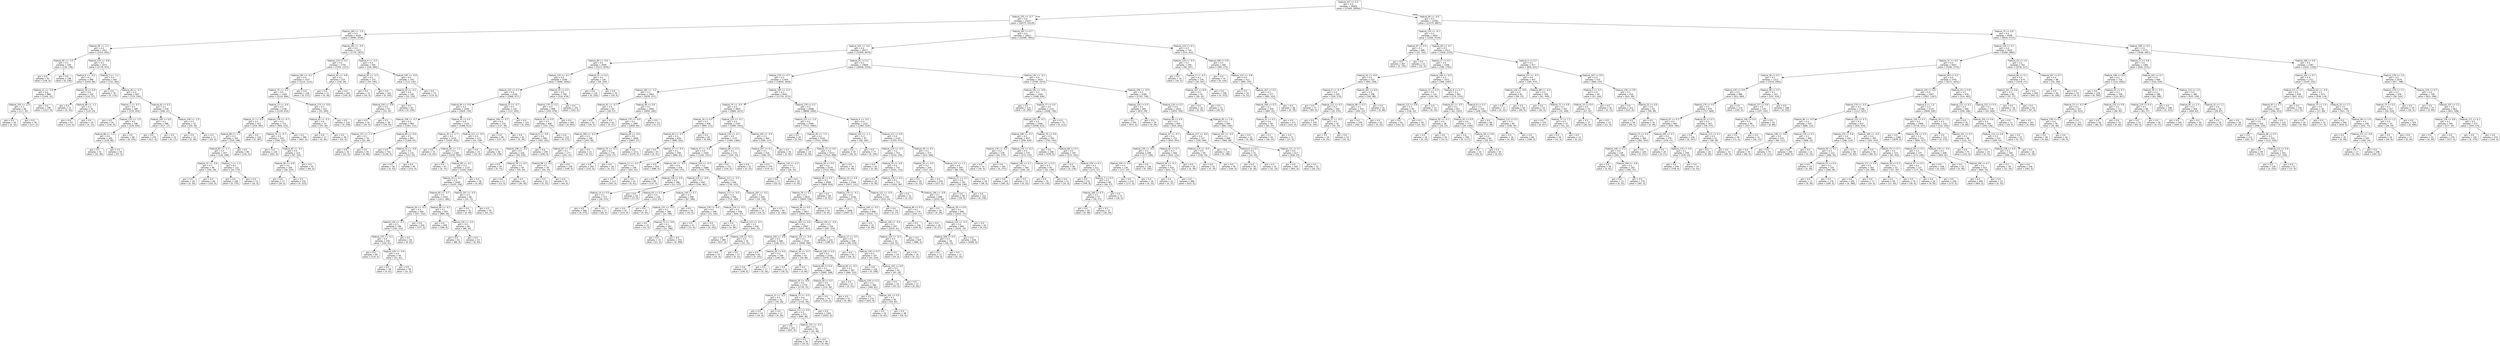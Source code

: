 digraph Tree {
node [shape=box, style="rounded", color="black", fontname=helvetica] ;
edge [fontname=helvetica] ;
0 [label="Feature_107 <= 0.2\ngini = 0.4\nsamples = 35829\nvalue = [37649, 18956]"] ;
1 [label="Feature_155 <= -0.7\ngini = 0.4\nsamples = 23237\nvalue = [26575, 10129]"] ;
0 -> 1 [labeldistance=2.5, labelangle=45, headlabel="True"] ;
2 [label="Feature_185 <= -1.0\ngini = 0.5\nsamples = 4226\nvalue = [4085, 2528]"] ;
1 -> 2 ;
3 [label="Feature_58 <= -2.1\ngini = 0.4\nsamples = 1911\nvalue = [2315, 691]"] ;
2 -> 3 ;
4 [label="Feature_85 <= -3.5\ngini = 0.5\nsamples = 240\nvalue = [136, 238]"] ;
3 -> 4 ;
5 [label="gini = 0.0\nsamples = 92\nvalue = [136, 0]"] ;
4 -> 5 ;
6 [label="gini = 0.0\nsamples = 148\nvalue = [0, 238]"] ;
4 -> 6 ;
7 [label="Feature_119 <= -0.8\ngini = 0.3\nsamples = 1671\nvalue = [2179, 453]"] ;
3 -> 7 ;
8 [label="Feature_6 <= -0.2\ngini = 0.1\nsamples = 988\nvalue = [1454, 89]"] ;
7 -> 8 ;
9 [label="Feature_21 <= -2.9\ngini = 0.0\nsamples = 886\nvalue = [1344, 32]"] ;
8 -> 9 ;
10 [label="Feature_154 <= -2.0\ngini = 0.3\nsamples = 96\nvalue = [117, 32]"] ;
9 -> 10 ;
11 [label="gini = 0.0\nsamples = 20\nvalue = [0, 32]"] ;
10 -> 11 ;
12 [label="gini = 0.0\nsamples = 76\nvalue = [117, 0]"] ;
10 -> 12 ;
13 [label="gini = 0.0\nsamples = 790\nvalue = [1227, 0]"] ;
9 -> 13 ;
14 [label="Feature_18 <= 0.0\ngini = 0.4\nsamples = 102\nvalue = [110, 57]"] ;
8 -> 14 ;
15 [label="gini = 0.0\nsamples = 21\nvalue = [0, 34]"] ;
14 -> 15 ;
16 [label="Feature_98 <= -1.1\ngini = 0.3\nsamples = 81\nvalue = [110, 23]"] ;
14 -> 16 ;
17 [label="gini = 0.0\nsamples = 67\nvalue = [110, 0]"] ;
16 -> 17 ;
18 [label="gini = 0.0\nsamples = 14\nvalue = [0, 23]"] ;
16 -> 18 ;
19 [label="Feature_7 <= -1.2\ngini = 0.4\nsamples = 683\nvalue = [725, 364]"] ;
7 -> 19 ;
20 [label="gini = 0.0\nsamples = 76\nvalue = [0, 114]"] ;
19 -> 20 ;
21 [label="Feature_28 <= -0.1\ngini = 0.4\nsamples = 607\nvalue = [725, 250]"] ;
19 -> 21 ;
22 [label="Feature_1 <= -0.3\ngini = 0.5\nsamples = 289\nvalue = [279, 203]"] ;
21 -> 22 ;
23 [label="gini = 0.0\nsamples = 91\nvalue = [150, 0]"] ;
22 -> 23 ;
24 [label="Feature_135 <= -1.0\ngini = 0.5\nsamples = 198\nvalue = [129, 203]"] ;
22 -> 24 ;
25 [label="Feature_68 <= -1.4\ngini = 0.4\nsamples = 100\nvalue = [129, 48]"] ;
24 -> 25 ;
26 [label="gini = 0.5\nsamples = 41\nvalue = [32, 48]"] ;
25 -> 26 ;
27 [label="gini = 0.0\nsamples = 59\nvalue = [97, 0]"] ;
25 -> 27 ;
28 [label="gini = 0.0\nsamples = 98\nvalue = [0, 155]"] ;
24 -> 28 ;
29 [label="Feature_62 <= 0.5\ngini = 0.2\nsamples = 318\nvalue = [446, 47]"] ;
21 -> 29 ;
30 [label="Feature_165 <= 0.0\ngini = 0.1\nsamples = 286\nvalue = [417, 17]"] ;
29 -> 30 ;
31 [label="gini = 0.0\nsamples = 276\nvalue = [417, 0]"] ;
30 -> 31 ;
32 [label="gini = 0.0\nsamples = 10\nvalue = [0, 17]"] ;
30 -> 32 ;
33 [label="Feature_140 <= -1.0\ngini = 0.5\nsamples = 32\nvalue = [29, 30]"] ;
29 -> 33 ;
34 [label="gini = 0.0\nsamples = 15\nvalue = [0, 30]"] ;
33 -> 34 ;
35 [label="gini = 0.0\nsamples = 17\nvalue = [29, 0]"] ;
33 -> 35 ;
36 [label="Feature_181 <= -0.3\ngini = 0.5\nsamples = 2315\nvalue = [1770, 1837]"] ;
2 -> 36 ;
37 [label="Feature_114 <= 0.2\ngini = 0.5\nsamples = 1750\nvalue = [1544, 1157]"] ;
36 -> 37 ;
38 [label="Feature_182 <= -0.1\ngini = 0.5\nsamples = 1527\nvalue = [1214, 1131]"] ;
37 -> 38 ;
39 [label="Feature_75 <= -0.3\ngini = 0.5\nsamples = 1369\nvalue = [1214, 894]"] ;
38 -> 39 ;
40 [label="Feature_13 <= -0.9\ngini = 0.5\nsamples = 1146\nvalue = [1159, 610]"] ;
39 -> 40 ;
41 [label="Feature_21 <= -0.9\ngini = 0.5\nsamples = 423\nvalue = [259, 385]"] ;
40 -> 41 ;
42 [label="Feature_86 <= -1.1\ngini = 0.5\nsamples = 303\nvalue = [259, 198]"] ;
41 -> 42 ;
43 [label="Feature_93 <= -1.7\ngini = 0.5\nsamples = 207\nvalue = [118, 198]"] ;
42 -> 43 ;
44 [label="Feature_31 <= -2.6\ngini = 0.3\nsamples = 86\nvalue = [102, 28]"] ;
43 -> 44 ;
45 [label="gini = 0.0\nsamples = 20\nvalue = [0, 28]"] ;
44 -> 45 ;
46 [label="gini = 0.0\nsamples = 66\nvalue = [102, 0]"] ;
44 -> 46 ;
47 [label="Feature_7 <= -1.3\ngini = 0.2\nsamples = 121\nvalue = [16, 170]"] ;
43 -> 47 ;
48 [label="gini = 0.0\nsamples = 108\nvalue = [0, 170]"] ;
47 -> 48 ;
49 [label="gini = 0.0\nsamples = 13\nvalue = [16, 0]"] ;
47 -> 49 ;
50 [label="gini = 0.0\nsamples = 96\nvalue = [141, 0]"] ;
42 -> 50 ;
51 [label="gini = 0.0\nsamples = 120\nvalue = [0, 187]"] ;
41 -> 51 ;
52 [label="Feature_176 <= -0.7\ngini = 0.3\nsamples = 723\nvalue = [900, 225]"] ;
40 -> 52 ;
53 [label="Feature_76 <= -0.7\ngini = 0.5\nsamples = 334\nvalue = [299, 225]"] ;
52 -> 53 ;
54 [label="gini = 0.0\nsamples = 120\nvalue = [202, 0]"] ;
53 -> 54 ;
55 [label="Feature_85 <= -0.1\ngini = 0.4\nsamples = 214\nvalue = [97, 225]"] ;
53 -> 55 ;
56 [label="Feature_46 <= -0.9\ngini = 0.2\nsamples = 169\nvalue = [28, 225]"] ;
55 -> 56 ;
57 [label="gini = 0.0\nsamples = 17\nvalue = [28, 0]"] ;
56 -> 57 ;
58 [label="gini = 0.0\nsamples = 152\nvalue = [0, 225]"] ;
56 -> 58 ;
59 [label="gini = 0.0\nsamples = 45\nvalue = [69, 0]"] ;
55 -> 59 ;
60 [label="gini = 0.0\nsamples = 389\nvalue = [601, 0]"] ;
52 -> 60 ;
61 [label="Feature_173 <= -0.8\ngini = 0.3\nsamples = 223\nvalue = [55, 284]"] ;
39 -> 61 ;
62 [label="Feature_65 <= -0.3\ngini = 0.4\nsamples = 53\nvalue = [55, 26]"] ;
61 -> 62 ;
63 [label="gini = 0.0\nsamples = 17\nvalue = [0, 26]"] ;
62 -> 63 ;
64 [label="gini = 0.0\nsamples = 36\nvalue = [55, 0]"] ;
62 -> 64 ;
65 [label="gini = 0.0\nsamples = 170\nvalue = [0, 258]"] ;
61 -> 65 ;
66 [label="gini = 0.0\nsamples = 158\nvalue = [0, 237]"] ;
38 -> 66 ;
67 [label="Feature_92 <= -0.8\ngini = 0.1\nsamples = 223\nvalue = [330, 26]"] ;
37 -> 67 ;
68 [label="gini = 0.0\nsamples = 21\nvalue = [0, 26]"] ;
67 -> 68 ;
69 [label="gini = 0.0\nsamples = 202\nvalue = [330, 0]"] ;
67 -> 69 ;
70 [label="Feature_4 <= -0.2\ngini = 0.4\nsamples = 565\nvalue = [226, 680]"] ;
36 -> 70 ;
71 [label="Feature_83 <= -2.3\ngini = 0.2\nsamples = 372\nvalue = [54, 545]"] ;
70 -> 71 ;
72 [label="gini = 0.0\nsamples = 31\nvalue = [54, 0]"] ;
71 -> 72 ;
73 [label="gini = 0.0\nsamples = 341\nvalue = [0, 545]"] ;
71 -> 73 ;
74 [label="Feature_145 <= -0.9\ngini = 0.5\nsamples = 193\nvalue = [172, 135]"] ;
70 -> 74 ;
75 [label="Feature_20 <= -0.1\ngini = 0.4\nsamples = 120\nvalue = [53, 135]"] ;
74 -> 75 ;
76 [label="Feature_150 <= -0.8\ngini = 0.5\nsamples = 55\nvalue = [53, 35]"] ;
75 -> 76 ;
77 [label="gini = 0.0\nsamples = 16\nvalue = [24, 0]"] ;
76 -> 77 ;
78 [label="gini = 0.5\nsamples = 39\nvalue = [29, 35]"] ;
76 -> 78 ;
79 [label="gini = 0.0\nsamples = 65\nvalue = [0, 100]"] ;
75 -> 79 ;
80 [label="gini = 0.0\nsamples = 73\nvalue = [119, 0]"] ;
74 -> 80 ;
81 [label="Feature_187 <= 0.7\ngini = 0.4\nsamples = 19011\nvalue = [22490, 7601]"] ;
1 -> 81 ;
82 [label="Feature_103 <= -0.6\ngini = 0.4\nsamples = 18277\nvalue = [21959, 6979]"] ;
81 -> 82 ;
83 [label="Feature_84 <= -0.6\ngini = 0.5\nsamples = 3449\nvalue = [3513, 1876]"] ;
82 -> 83 ;
84 [label="Feature_125 <= -0.1\ngini = 0.4\nsamples = 3299\nvalue = [3484, 1656]"] ;
83 -> 84 ;
85 [label="Feature_152 <= 0.3\ngini = 0.4\nsamples = 2530\nvalue = [2966, 977]"] ;
84 -> 85 ;
86 [label="Feature_94 <= -0.9\ngini = 0.3\nsamples = 2295\nvalue = [2829, 734]"] ;
85 -> 86 ;
87 [label="Feature_158 <= -0.7\ngini = 0.1\nsamples = 963\nvalue = [1361, 121]"] ;
86 -> 87 ;
88 [label="Feature_151 <= -1.2\ngini = 0.5\nsamples = 76\nvalue = [52, 66]"] ;
87 -> 88 ;
89 [label="gini = 0.0\nsamples = 36\nvalue = [52, 0]"] ;
88 -> 89 ;
90 [label="gini = 0.0\nsamples = 40\nvalue = [0, 66]"] ;
88 -> 90 ;
91 [label="Feature_89 <= -0.4\ngini = 0.1\nsamples = 887\nvalue = [1309, 55]"] ;
87 -> 91 ;
92 [label="gini = 0.0\nsamples = 756\nvalue = [1156, 0]"] ;
91 -> 92 ;
93 [label="Feature_52 <= -0.9\ngini = 0.4\nsamples = 131\nvalue = [153, 55]"] ;
91 -> 93 ;
94 [label="gini = 0.0\nsamples = 36\nvalue = [0, 55]"] ;
93 -> 94 ;
95 [label="gini = 0.0\nsamples = 95\nvalue = [153, 0]"] ;
93 -> 95 ;
96 [label="Feature_45 <= 0.4\ngini = 0.4\nsamples = 1332\nvalue = [1468, 613]"] ;
86 -> 96 ;
97 [label="Feature_42 <= -1.7\ngini = 0.4\nsamples = 1219\nvalue = [1435, 455]"] ;
96 -> 97 ;
98 [label="gini = 0.0\nsamples = 35\nvalue = [0, 62]"] ;
97 -> 98 ;
99 [label="Feature_46 <= -1.2\ngini = 0.3\nsamples = 1184\nvalue = [1435, 393]"] ;
97 -> 99 ;
100 [label="gini = 0.0\nsamples = 47\nvalue = [0, 75]"] ;
99 -> 100 ;
101 [label="Feature_69 <= -0.1\ngini = 0.3\nsamples = 1137\nvalue = [1435, 318]"] ;
99 -> 101 ;
102 [label="Feature_14 <= 0.3\ngini = 0.3\nsamples = 1099\nvalue = [1435, 258]"] ;
101 -> 102 ;
103 [label="Feature_85 <= -0.7\ngini = 0.2\nsamples = 1033\nvalue = [1411, 186]"] ;
102 -> 103 ;
104 [label="Feature_30 <= -0.5\ngini = 0.3\nsamples = 440\nvalue = [527, 152]"] ;
103 -> 104 ;
105 [label="Feature_120 <= -0.3\ngini = 0.5\nsamples = 196\nvalue = [150, 152]"] ;
104 -> 105 ;
106 [label="Feature_135 <= -0.1\ngini = 0.4\nsamples = 140\nvalue = [150, 61]"] ;
105 -> 106 ;
107 [label="gini = 0.0\nsamples = 84\nvalue = [119, 0]"] ;
106 -> 107 ;
108 [label="Feature_126 <= -0.6\ngini = 0.4\nsamples = 56\nvalue = [31, 61]"] ;
106 -> 108 ;
109 [label="gini = 0.0\nsamples = 38\nvalue = [0, 61]"] ;
108 -> 109 ;
110 [label="gini = 0.0\nsamples = 18\nvalue = [31, 0]"] ;
108 -> 110 ;
111 [label="gini = 0.0\nsamples = 56\nvalue = [0, 91]"] ;
105 -> 111 ;
112 [label="gini = 0.0\nsamples = 244\nvalue = [377, 0]"] ;
104 -> 112 ;
113 [label="Feature_99 <= -0.2\ngini = 0.1\nsamples = 593\nvalue = [884, 34]"] ;
103 -> 113 ;
114 [label="gini = 0.0\nsamples = 509\nvalue = [796, 0]"] ;
113 -> 114 ;
115 [label="Feature_126 <= -0.5\ngini = 0.4\nsamples = 84\nvalue = [88, 34]"] ;
113 -> 115 ;
116 [label="gini = 0.0\nsamples = 61\nvalue = [88, 0]"] ;
115 -> 116 ;
117 [label="gini = 0.0\nsamples = 23\nvalue = [0, 34]"] ;
115 -> 117 ;
118 [label="Feature_167 <= -0.4\ngini = 0.4\nsamples = 66\nvalue = [24, 72]"] ;
102 -> 118 ;
119 [label="gini = 0.0\nsamples = 31\nvalue = [0, 49]"] ;
118 -> 119 ;
120 [label="gini = 0.5\nsamples = 35\nvalue = [24, 23]"] ;
118 -> 120 ;
121 [label="gini = 0.0\nsamples = 38\nvalue = [0, 60]"] ;
101 -> 121 ;
122 [label="Feature_121 <= -0.5\ngini = 0.3\nsamples = 113\nvalue = [33, 158]"] ;
96 -> 122 ;
123 [label="gini = 0.0\nsamples = 23\nvalue = [33, 0]"] ;
122 -> 123 ;
124 [label="gini = 0.0\nsamples = 90\nvalue = [0, 158]"] ;
122 -> 124 ;
125 [label="Feature_27 <= -0.7\ngini = 0.5\nsamples = 235\nvalue = [137, 243]"] ;
85 -> 125 ;
126 [label="Feature_106 <= -0.7\ngini = 0.3\nsamples = 110\nvalue = [137, 39]"] ;
125 -> 126 ;
127 [label="gini = 0.0\nsamples = 90\nvalue = [137, 0]"] ;
126 -> 127 ;
128 [label="gini = 0.0\nsamples = 20\nvalue = [0, 39]"] ;
126 -> 128 ;
129 [label="gini = 0.0\nsamples = 125\nvalue = [0, 204]"] ;
125 -> 129 ;
130 [label="Feature_55 <= 0.5\ngini = 0.5\nsamples = 769\nvalue = [518, 679]"] ;
84 -> 130 ;
131 [label="Feature_179 <= 0.2\ngini = 0.5\nsamples = 668\nvalue = [355, 679]"] ;
130 -> 131 ;
132 [label="Feature_61 <= 0.0\ngini = 0.5\nsamples = 408\nvalue = [355, 276]"] ;
131 -> 132 ;
133 [label="Feature_9 <= -0.6\ngini = 0.4\nsamples = 298\nvalue = [355, 105]"] ;
132 -> 133 ;
134 [label="Feature_108 <= -0.2\ngini = 0.5\nsamples = 104\nvalue = [59, 105]"] ;
133 -> 134 ;
135 [label="gini = 0.0\nsamples = 45\nvalue = [0, 75]"] ;
134 -> 135 ;
136 [label="Feature_78 <= -0.2\ngini = 0.4\nsamples = 59\nvalue = [59, 30]"] ;
134 -> 136 ;
137 [label="gini = 0.0\nsamples = 17\nvalue = [23, 0]"] ;
136 -> 137 ;
138 [label="gini = 0.5\nsamples = 42\nvalue = [36, 30]"] ;
136 -> 138 ;
139 [label="gini = 0.0\nsamples = 194\nvalue = [296, 0]"] ;
133 -> 139 ;
140 [label="gini = 0.0\nsamples = 110\nvalue = [0, 171]"] ;
132 -> 140 ;
141 [label="gini = 0.0\nsamples = 260\nvalue = [0, 403]"] ;
131 -> 141 ;
142 [label="gini = 0.0\nsamples = 101\nvalue = [163, 0]"] ;
130 -> 142 ;
143 [label="Feature_51 <= 0.2\ngini = 0.2\nsamples = 150\nvalue = [29, 220]"] ;
83 -> 143 ;
144 [label="gini = 0.0\nsamples = 130\nvalue = [0, 220]"] ;
143 -> 144 ;
145 [label="gini = 0.0\nsamples = 20\nvalue = [29, 0]"] ;
143 -> 145 ;
146 [label="Feature_91 <= 0.2\ngini = 0.3\nsamples = 14828\nvalue = [18446, 5103]"] ;
82 -> 146 ;
147 [label="Feature_110 <= -0.7\ngini = 0.3\nsamples = 11404\nvalue = [14656, 3429]"] ;
146 -> 147 ;
148 [label="Feature_182 <= -1.2\ngini = 0.1\nsamples = 1963\nvalue = [2878, 157]"] ;
147 -> 148 ;
149 [label="Feature_91 <= -0.7\ngini = 0.4\nsamples = 63\nvalue = [28, 57]"] ;
148 -> 149 ;
150 [label="gini = 0.0\nsamples = 20\nvalue = [28, 0]"] ;
149 -> 150 ;
151 [label="gini = 0.0\nsamples = 43\nvalue = [0, 57]"] ;
149 -> 151 ;
152 [label="Feature_46 <= 0.6\ngini = 0.1\nsamples = 1900\nvalue = [2850, 100]"] ;
148 -> 152 ;
153 [label="Feature_175 <= -0.9\ngini = 0.1\nsamples = 1887\nvalue = [2850, 83]"] ;
152 -> 153 ;
154 [label="Feature_189 <= -0.3\ngini = 0.3\nsamples = 198\nvalue = [243, 56]"] ;
153 -> 154 ;
155 [label="Feature_87 <= -0.7\ngini = 0.2\nsamples = 177\nvalue = [243, 25]"] ;
154 -> 155 ;
156 [label="Feature_98 <= -0.5\ngini = 0.5\nsamples = 39\nvalue = [44, 25]"] ;
155 -> 156 ;
157 [label="gini = 0.0\nsamples = 15\nvalue = [0, 25]"] ;
156 -> 157 ;
158 [label="gini = 0.0\nsamples = 24\nvalue = [44, 0]"] ;
156 -> 158 ;
159 [label="gini = 0.0\nsamples = 138\nvalue = [199, 0]"] ;
155 -> 159 ;
160 [label="gini = 0.0\nsamples = 21\nvalue = [0, 31]"] ;
154 -> 160 ;
161 [label="Feature_28 <= -0.4\ngini = 0.0\nsamples = 1689\nvalue = [2607, 27]"] ;
153 -> 161 ;
162 [label="Feature_70 <= -0.5\ngini = 0.2\nsamples = 178\nvalue = [232, 27]"] ;
161 -> 162 ;
163 [label="gini = 0.0\nsamples = 160\nvalue = [232, 0]"] ;
162 -> 163 ;
164 [label="gini = 0.0\nsamples = 18\nvalue = [0, 27]"] ;
162 -> 164 ;
165 [label="gini = 0.0\nsamples = 1511\nvalue = [2375, 0]"] ;
161 -> 165 ;
166 [label="gini = 0.0\nsamples = 13\nvalue = [0, 17]"] ;
152 -> 166 ;
167 [label="Feature_105 <= -0.3\ngini = 0.3\nsamples = 9441\nvalue = [11778, 3272]"] ;
147 -> 167 ;
168 [label="Feature_74 <= -0.4\ngini = 0.5\nsamples = 2853\nvalue = [2880, 1672]"] ;
167 -> 168 ;
169 [label="Feature_16 <= 0.5\ngini = 0.3\nsamples = 656\nvalue = [890, 171]"] ;
168 -> 169 ;
170 [label="Feature_64 <= -0.5\ngini = 0.2\nsamples = 616\nvalue = [890, 102]"] ;
169 -> 170 ;
171 [label="gini = 0.0\nsamples = 24\nvalue = [0, 41]"] ;
170 -> 171 ;
172 [label="Feature_27 <= -0.4\ngini = 0.1\nsamples = 592\nvalue = [890, 61]"] ;
170 -> 172 ;
173 [label="Feature_11 <= -0.5\ngini = 0.4\nsamples = 158\nvalue = [202, 61]"] ;
172 -> 173 ;
174 [label="gini = 0.0\nsamples = 117\nvalue = [202, 0]"] ;
173 -> 174 ;
175 [label="gini = 0.0\nsamples = 41\nvalue = [0, 61]"] ;
173 -> 175 ;
176 [label="gini = 0.0\nsamples = 434\nvalue = [688, 0]"] ;
172 -> 176 ;
177 [label="gini = 0.0\nsamples = 40\nvalue = [0, 69]"] ;
169 -> 177 ;
178 [label="Feature_125 <= -0.1\ngini = 0.5\nsamples = 2197\nvalue = [1990, 1501]"] ;
168 -> 178 ;
179 [label="Feature_116 <= -0.1\ngini = 0.5\nsamples = 1737\nvalue = [1394, 1384]"] ;
178 -> 179 ;
180 [label="Feature_57 <= -0.5\ngini = 0.5\nsamples = 1564\nvalue = [1160, 1351]"] ;
179 -> 180 ;
181 [label="Feature_101 <= -0.5\ngini = 0.4\nsamples = 476\nvalue = [190, 575]"] ;
180 -> 181 ;
182 [label="gini = 0.0\nsamples = 80\nvalue = [137, 0]"] ;
181 -> 182 ;
183 [label="Feature_128 <= 0.6\ngini = 0.2\nsamples = 396\nvalue = [53, 575]"] ;
181 -> 183 ;
184 [label="Feature_14 <= 0.0\ngini = 0.1\nsamples = 377\nvalue = [26, 575]"] ;
183 -> 184 ;
185 [label="gini = 0.0\nsamples = 360\nvalue = [0, 575]"] ;
184 -> 185 ;
186 [label="gini = 0.0\nsamples = 17\nvalue = [26, 0]"] ;
184 -> 186 ;
187 [label="gini = 0.0\nsamples = 19\nvalue = [27, 0]"] ;
183 -> 187 ;
188 [label="Feature_104 <= -0.4\ngini = 0.5\nsamples = 1088\nvalue = [970, 776]"] ;
180 -> 188 ;
189 [label="Feature_119 <= -0.6\ngini = 0.5\nsamples = 442\nvalue = [240, 461]"] ;
188 -> 189 ;
190 [label="Feature_63 <= 0.1\ngini = 0.4\nsamples = 134\nvalue = [153, 65]"] ;
189 -> 190 ;
191 [label="gini = 0.0\nsamples = 97\nvalue = [153, 0]"] ;
190 -> 191 ;
192 [label="gini = 0.0\nsamples = 37\nvalue = [0, 65]"] ;
190 -> 192 ;
193 [label="Feature_145 <= 0.7\ngini = 0.3\nsamples = 308\nvalue = [87, 396]"] ;
189 -> 193 ;
194 [label="Feature_131 <= -0.5\ngini = 0.2\nsamples = 288\nvalue = [52, 396]"] ;
193 -> 194 ;
195 [label="gini = 0.0\nsamples = 21\nvalue = [31, 0]"] ;
194 -> 195 ;
196 [label="Feature_73 <= -0.8\ngini = 0.1\nsamples = 267\nvalue = [21, 396]"] ;
194 -> 196 ;
197 [label="gini = 0.0\nsamples = 14\nvalue = [21, 0]"] ;
196 -> 197 ;
198 [label="gini = 0.0\nsamples = 253\nvalue = [0, 396]"] ;
196 -> 198 ;
199 [label="gini = 0.0\nsamples = 20\nvalue = [35, 0]"] ;
193 -> 199 ;
200 [label="Feature_112 <= -0.2\ngini = 0.4\nsamples = 646\nvalue = [730, 315]"] ;
188 -> 200 ;
201 [label="Feature_113 <= -0.5\ngini = 0.3\nsamples = 546\nvalue = [714, 169]"] ;
200 -> 201 ;
202 [label="Feature_118 <= -0.4\ngini = 0.5\nsamples = 108\nvalue = [72, 102]"] ;
201 -> 202 ;
203 [label="gini = 0.0\nsamples = 41\nvalue = [72, 0]"] ;
202 -> 203 ;
204 [label="gini = 0.0\nsamples = 67\nvalue = [0, 102]"] ;
202 -> 204 ;
205 [label="Feature_154 <= -0.5\ngini = 0.2\nsamples = 438\nvalue = [642, 67]"] ;
201 -> 205 ;
206 [label="gini = 0.0\nsamples = 22\nvalue = [0, 36]"] ;
205 -> 206 ;
207 [label="Feature_123 <= -0.2\ngini = 0.1\nsamples = 416\nvalue = [642, 31]"] ;
205 -> 207 ;
208 [label="gini = 0.0\nsamples = 384\nvalue = [617, 0]"] ;
207 -> 208 ;
209 [label="Feature_129 <= -0.2\ngini = 0.5\nsamples = 32\nvalue = [25, 31]"] ;
207 -> 209 ;
210 [label="gini = 0.0\nsamples = 15\nvalue = [25, 0]"] ;
209 -> 210 ;
211 [label="gini = 0.0\nsamples = 17\nvalue = [0, 31]"] ;
209 -> 211 ;
212 [label="Feature_187 <= -0.5\ngini = 0.2\nsamples = 100\nvalue = [16, 146]"] ;
200 -> 212 ;
213 [label="gini = 0.0\nsamples = 10\nvalue = [16, 0]"] ;
212 -> 213 ;
214 [label="gini = 0.0\nsamples = 90\nvalue = [0, 146]"] ;
212 -> 214 ;
215 [label="Feature_86 <= 0.3\ngini = 0.2\nsamples = 173\nvalue = [234, 33]"] ;
179 -> 215 ;
216 [label="gini = 0.0\nsamples = 151\nvalue = [234, 0]"] ;
215 -> 216 ;
217 [label="gini = 0.0\nsamples = 22\nvalue = [0, 33]"] ;
215 -> 217 ;
218 [label="Feature_105 <= -0.4\ngini = 0.3\nsamples = 460\nvalue = [596, 117]"] ;
178 -> 218 ;
219 [label="Feature_107 <= 0.1\ngini = 0.1\nsamples = 416\nvalue = [596, 35]"] ;
218 -> 219 ;
220 [label="gini = 0.0\nsamples = 379\nvalue = [570, 0]"] ;
219 -> 220 ;
221 [label="Feature_118 <= -0.2\ngini = 0.5\nsamples = 37\nvalue = [26, 35]"] ;
219 -> 221 ;
222 [label="gini = 0.0\nsamples = 17\nvalue = [26, 0]"] ;
221 -> 222 ;
223 [label="gini = 0.0\nsamples = 20\nvalue = [0, 35]"] ;
221 -> 223 ;
224 [label="gini = 0.0\nsamples = 44\nvalue = [0, 82]"] ;
218 -> 224 ;
225 [label="Feature_179 <= 0.2\ngini = 0.3\nsamples = 6588\nvalue = [8898, 1600]"] ;
167 -> 225 ;
226 [label="Feature_115 <= -1.0\ngini = 0.2\nsamples = 5366\nvalue = [7515, 1082]"] ;
225 -> 226 ;
227 [label="gini = 0.0\nsamples = 34\nvalue = [0, 54]"] ;
226 -> 227 ;
228 [label="Feature_30 <= -1.4\ngini = 0.2\nsamples = 5332\nvalue = [7515, 1028]"] ;
226 -> 228 ;
229 [label="gini = 0.0\nsamples = 19\nvalue = [0, 30]"] ;
228 -> 229 ;
230 [label="Feature_75 <= 0.8\ngini = 0.2\nsamples = 5313\nvalue = [7515, 998]"] ;
228 -> 230 ;
231 [label="Feature_64 <= 0.0\ngini = 0.2\nsamples = 5279\nvalue = [7515, 950]"] ;
230 -> 231 ;
232 [label="Feature_84 <= 0.4\ngini = 0.3\nsamples = 2930\nvalue = [3844, 819]"] ;
231 -> 232 ;
233 [label="Feature_76 <= 0.2\ngini = 0.3\nsamples = 2870\nvalue = [3844, 728]"] ;
232 -> 233 ;
234 [label="Feature_96 <= 0.0\ngini = 0.2\nsamples = 2817\nvalue = [3844, 647]"] ;
233 -> 234 ;
235 [label="Feature_163 <= -0.6\ngini = 0.2\nsamples = 2487\nvalue = [3557, 423]"] ;
234 -> 235 ;
236 [label="Feature_165 <= -0.6\ngini = 0.5\nsamples = 168\nvalue = [148, 127]"] ;
235 -> 236 ;
237 [label="gini = 0.0\nsamples = 60\nvalue = [0, 101]"] ;
236 -> 237 ;
238 [label="Feature_30 <= 0.0\ngini = 0.3\nsamples = 108\nvalue = [148, 26]"] ;
236 -> 238 ;
239 [label="gini = 0.0\nsamples = 91\nvalue = [148, 0]"] ;
238 -> 239 ;
240 [label="gini = 0.0\nsamples = 17\nvalue = [0, 26]"] ;
238 -> 240 ;
241 [label="Feature_122 <= -0.9\ngini = 0.1\nsamples = 2319\nvalue = [3409, 296]"] ;
235 -> 241 ;
242 [label="Feature_16 <= -0.3\ngini = 0.4\nsamples = 63\nvalue = [30, 66]"] ;
241 -> 242 ;
243 [label="gini = 0.0\nsamples = 22\nvalue = [30, 0]"] ;
242 -> 243 ;
244 [label="gini = 0.0\nsamples = 41\nvalue = [0, 66]"] ;
242 -> 244 ;
245 [label="Feature_128 <= 0.2\ngini = 0.1\nsamples = 2256\nvalue = [3379, 230]"] ;
241 -> 245 ;
246 [label="Feature_80 <= 0.4\ngini = 0.1\nsamples = 1869\nvalue = [2895, 108]"] ;
245 -> 246 ;
247 [label="Feature_20 <= -0.8\ngini = 0.0\nsamples = 1774\nvalue = [2776, 72]"] ;
246 -> 247 ;
248 [label="Feature_37 <= -0.5\ngini = 0.5\nsamples = 41\nvalue = [34, 26]"] ;
247 -> 248 ;
249 [label="gini = 0.0\nsamples = 24\nvalue = [34, 0]"] ;
248 -> 249 ;
250 [label="gini = 0.0\nsamples = 17\nvalue = [0, 26]"] ;
248 -> 250 ;
251 [label="Feature_73 <= -0.5\ngini = 0.0\nsamples = 1733\nvalue = [2742, 46]"] ;
247 -> 251 ;
252 [label="Feature_111 <= -0.0\ngini = 0.1\nsamples = 472\nvalue = [690, 46]"] ;
251 -> 252 ;
253 [label="gini = 0.0\nsamples = 422\nvalue = [655, 0]"] ;
252 -> 253 ;
254 [label="Feature_131 <= -0.3\ngini = 0.5\nsamples = 50\nvalue = [35, 46]"] ;
252 -> 254 ;
255 [label="gini = 0.0\nsamples = 20\nvalue = [35, 0]"] ;
254 -> 255 ;
256 [label="gini = 0.0\nsamples = 30\nvalue = [0, 46]"] ;
254 -> 256 ;
257 [label="gini = 0.0\nsamples = 1261\nvalue = [2052, 0]"] ;
251 -> 257 ;
258 [label="Feature_58 <= 0.5\ngini = 0.4\nsamples = 95\nvalue = [119, 36]"] ;
246 -> 258 ;
259 [label="gini = 0.0\nsamples = 74\nvalue = [119, 0]"] ;
258 -> 259 ;
260 [label="gini = 0.0\nsamples = 21\nvalue = [0, 36]"] ;
258 -> 260 ;
261 [label="Feature_82 <= -0.5\ngini = 0.3\nsamples = 387\nvalue = [484, 122]"] ;
245 -> 261 ;
262 [label="gini = 0.0\nsamples = 27\nvalue = [0, 41]"] ;
261 -> 262 ;
263 [label="Feature_129 <= 0.3\ngini = 0.2\nsamples = 360\nvalue = [484, 81]"] ;
261 -> 263 ;
264 [label="gini = 0.0\nsamples = 270\nvalue = [425, 0]"] ;
263 -> 264 ;
265 [label="Feature_161 <= 0.5\ngini = 0.5\nsamples = 90\nvalue = [59, 81]"] ;
263 -> 265 ;
266 [label="gini = 0.0\nsamples = 52\nvalue = [0, 81]"] ;
265 -> 266 ;
267 [label="gini = 0.0\nsamples = 38\nvalue = [59, 0]"] ;
265 -> 267 ;
268 [label="Feature_130 <= -0.4\ngini = 0.5\nsamples = 330\nvalue = [287, 224]"] ;
234 -> 268 ;
269 [label="gini = 0.0\nsamples = 122\nvalue = [188, 0]"] ;
268 -> 269 ;
270 [label="Feature_17 <= -0.5\ngini = 0.4\nsamples = 208\nvalue = [99, 224]"] ;
268 -> 270 ;
271 [label="gini = 0.0\nsamples = 41\nvalue = [56, 0]"] ;
270 -> 271 ;
272 [label="Feature_119 <= 0.3\ngini = 0.3\nsamples = 167\nvalue = [43, 224]"] ;
270 -> 272 ;
273 [label="gini = 0.0\nsamples = 126\nvalue = [0, 198]"] ;
272 -> 273 ;
274 [label="Feature_143 <= 0.0\ngini = 0.5\nsamples = 41\nvalue = [43, 26]"] ;
272 -> 274 ;
275 [label="gini = 0.0\nsamples = 24\nvalue = [43, 0]"] ;
274 -> 275 ;
276 [label="gini = 0.0\nsamples = 17\nvalue = [0, 26]"] ;
274 -> 276 ;
277 [label="gini = 0.0\nsamples = 53\nvalue = [0, 81]"] ;
233 -> 277 ;
278 [label="gini = 0.0\nsamples = 60\nvalue = [0, 91]"] ;
232 -> 278 ;
279 [label="Feature_10 <= 0.8\ngini = 0.1\nsamples = 2349\nvalue = [3671, 131]"] ;
231 -> 279 ;
280 [label="Feature_170 <= -0.1\ngini = 0.0\nsamples = 2156\nvalue = [3417, 77]"] ;
279 -> 280 ;
281 [label="gini = 0.0\nsamples = 1468\nvalue = [2407, 0]"] ;
280 -> 281 ;
282 [label="Feature_169 <= -0.2\ngini = 0.1\nsamples = 688\nvalue = [1010, 77]"] ;
280 -> 282 ;
283 [label="gini = 0.0\nsamples = 31\nvalue = [0, 46]"] ;
282 -> 283 ;
284 [label="Feature_128 <= -0.4\ngini = 0.1\nsamples = 657\nvalue = [1010, 31]"] ;
282 -> 284 ;
285 [label="Feature_125 <= -0.3\ngini = 0.5\nsamples = 33\nvalue = [24, 31]"] ;
284 -> 285 ;
286 [label="gini = 0.0\nsamples = 14\nvalue = [24, 0]"] ;
285 -> 286 ;
287 [label="gini = 0.0\nsamples = 19\nvalue = [0, 31]"] ;
285 -> 287 ;
288 [label="gini = 0.0\nsamples = 624\nvalue = [986, 0]"] ;
284 -> 288 ;
289 [label="Feature_121 <= -0.4\ngini = 0.3\nsamples = 193\nvalue = [254, 54]"] ;
279 -> 289 ;
290 [label="gini = 0.0\nsamples = 19\nvalue = [0, 27]"] ;
289 -> 290 ;
291 [label="Feature_89 <= 0.3\ngini = 0.2\nsamples = 174\nvalue = [254, 27]"] ;
289 -> 291 ;
292 [label="gini = 0.0\nsamples = 156\nvalue = [254, 0]"] ;
291 -> 292 ;
293 [label="gini = 0.0\nsamples = 18\nvalue = [0, 27]"] ;
291 -> 293 ;
294 [label="gini = 0.0\nsamples = 34\nvalue = [0, 48]"] ;
230 -> 294 ;
295 [label="Feature_4 <= -0.5\ngini = 0.4\nsamples = 1222\nvalue = [1383, 518]"] ;
225 -> 295 ;
296 [label="Feature_102 <= -1.1\ngini = 0.3\nsamples = 97\nvalue = [28, 105]"] ;
295 -> 296 ;
297 [label="gini = 0.0\nsamples = 20\nvalue = [28, 0]"] ;
296 -> 297 ;
298 [label="gini = 0.0\nsamples = 77\nvalue = [0, 105]"] ;
296 -> 298 ;
299 [label="Feature_111 <= 0.0\ngini = 0.4\nsamples = 1125\nvalue = [1355, 413]"] ;
295 -> 299 ;
300 [label="Feature_129 <= -0.5\ngini = 0.2\nsamples = 752\nvalue = [1032, 145]"] ;
299 -> 300 ;
301 [label="gini = 0.0\nsamples = 20\nvalue = [0, 30]"] ;
300 -> 301 ;
302 [label="Feature_75 <= -0.6\ngini = 0.2\nsamples = 732\nvalue = [1032, 115]"] ;
300 -> 302 ;
303 [label="gini = 0.0\nsamples = 19\nvalue = [0, 26]"] ;
302 -> 303 ;
304 [label="Feature_179 <= 0.2\ngini = 0.1\nsamples = 713\nvalue = [1032, 89]"] ;
302 -> 304 ;
305 [label="gini = 0.0\nsamples = 15\nvalue = [0, 23]"] ;
304 -> 305 ;
306 [label="Feature_146 <= -0.8\ngini = 0.1\nsamples = 698\nvalue = [1032, 66]"] ;
304 -> 306 ;
307 [label="gini = 0.0\nsamples = 18\nvalue = [0, 29]"] ;
306 -> 307 ;
308 [label="Feature_18 <= 0.9\ngini = 0.1\nsamples = 680\nvalue = [1032, 37]"] ;
306 -> 308 ;
309 [label="Feature_116 <= -0.3\ngini = 0.0\nsamples = 664\nvalue = [1032, 14]"] ;
308 -> 309 ;
310 [label="Feature_166 <= 0.2\ngini = 0.5\nsamples = 28\nvalue = [26, 14]"] ;
309 -> 310 ;
311 [label="gini = 0.0\nsamples = 15\nvalue = [26, 0]"] ;
310 -> 311 ;
312 [label="gini = 0.0\nsamples = 13\nvalue = [0, 14]"] ;
310 -> 312 ;
313 [label="gini = 0.0\nsamples = 636\nvalue = [1006, 0]"] ;
309 -> 313 ;
314 [label="gini = 0.0\nsamples = 16\nvalue = [0, 23]"] ;
308 -> 314 ;
315 [label="Feature_59 <= 0.2\ngini = 0.5\nsamples = 373\nvalue = [323, 268]"] ;
299 -> 315 ;
316 [label="Feature_16 <= -0.5\ngini = 0.2\nsamples = 164\nvalue = [227, 32]"] ;
315 -> 316 ;
317 [label="gini = 0.0\nsamples = 20\nvalue = [0, 32]"] ;
316 -> 317 ;
318 [label="gini = 0.0\nsamples = 144\nvalue = [227, 0]"] ;
316 -> 318 ;
319 [label="Feature_137 <= 1.2\ngini = 0.4\nsamples = 209\nvalue = [96, 236]"] ;
315 -> 319 ;
320 [label="Feature_27 <= -0.1\ngini = 0.3\nsamples = 191\nvalue = [58, 236]"] ;
319 -> 320 ;
321 [label="gini = 0.0\nsamples = 38\nvalue = [58, 0]"] ;
320 -> 321 ;
322 [label="gini = 0.0\nsamples = 153\nvalue = [0, 236]"] ;
320 -> 322 ;
323 [label="gini = 0.0\nsamples = 18\nvalue = [38, 0]"] ;
319 -> 323 ;
324 [label="Feature_145 <= -0.1\ngini = 0.4\nsamples = 3424\nvalue = [3790, 1674]"] ;
146 -> 324 ;
325 [label="Feature_181 <= -0.6\ngini = 0.5\nsamples = 1240\nvalue = [1048, 936]"] ;
324 -> 325 ;
326 [label="gini = 0.0\nsamples = 119\nvalue = [0, 200]"] ;
325 -> 326 ;
327 [label="Feature_77 <= 0.4\ngini = 0.5\nsamples = 1121\nvalue = [1048, 736]"] ;
325 -> 327 ;
328 [label="Feature_105 <= -0.2\ngini = 0.5\nsamples = 1046\nvalue = [1048, 623]"] ;
327 -> 328 ;
329 [label="Feature_186 <= -0.3\ngini = 0.5\nsamples = 453\nvalue = [298, 430]"] ;
328 -> 329 ;
330 [label="Feature_178 <= -0.7\ngini = 0.2\nsamples = 178\nvalue = [26, 275]"] ;
329 -> 330 ;
331 [label="gini = 0.0\nsamples = 14\nvalue = [26, 0]"] ;
330 -> 331 ;
332 [label="gini = 0.0\nsamples = 164\nvalue = [0, 275]"] ;
330 -> 332 ;
333 [label="Feature_134 <= -0.2\ngini = 0.5\nsamples = 275\nvalue = [272, 155]"] ;
329 -> 333 ;
334 [label="Feature_180 <= 0.1\ngini = 0.2\nsamples = 180\nvalue = [240, 25]"] ;
333 -> 334 ;
335 [label="gini = 0.0\nsamples = 163\nvalue = [240, 0]"] ;
334 -> 335 ;
336 [label="gini = 0.0\nsamples = 17\nvalue = [0, 25]"] ;
334 -> 336 ;
337 [label="Feature_15 <= 0.2\ngini = 0.3\nsamples = 95\nvalue = [32, 130]"] ;
333 -> 337 ;
338 [label="gini = 0.0\nsamples = 74\nvalue = [0, 130]"] ;
337 -> 338 ;
339 [label="gini = 0.0\nsamples = 21\nvalue = [32, 0]"] ;
337 -> 339 ;
340 [label="Feature_70 <= 0.0\ngini = 0.3\nsamples = 593\nvalue = [750, 193]"] ;
328 -> 340 ;
341 [label="gini = 0.0\nsamples = 296\nvalue = [478, 0]"] ;
340 -> 341 ;
342 [label="Feature_68 <= 0.2\ngini = 0.5\nsamples = 297\nvalue = [272, 193]"] ;
340 -> 342 ;
343 [label="gini = 0.0\nsamples = 86\nvalue = [0, 136]"] ;
342 -> 343 ;
344 [label="Feature_159 <= 0.1\ngini = 0.3\nsamples = 211\nvalue = [272, 57]"] ;
342 -> 344 ;
345 [label="gini = 0.0\nsamples = 131\nvalue = [206, 0]"] ;
344 -> 345 ;
346 [label="Feature_7 <= 0.4\ngini = 0.5\nsamples = 80\nvalue = [66, 57]"] ;
344 -> 346 ;
347 [label="Feature_180 <= 0.3\ngini = 0.5\nsamples = 57\nvalue = [30, 57]"] ;
346 -> 347 ;
348 [label="gini = 0.0\nsamples = 20\nvalue = [0, 28]"] ;
347 -> 348 ;
349 [label="gini = 0.5\nsamples = 37\nvalue = [30, 29]"] ;
347 -> 349 ;
350 [label="gini = 0.0\nsamples = 23\nvalue = [36, 0]"] ;
346 -> 350 ;
351 [label="gini = 0.0\nsamples = 75\nvalue = [0, 113]"] ;
327 -> 351 ;
352 [label="Feature_158 <= -0.0\ngini = 0.3\nsamples = 2184\nvalue = [2742, 738]"] ;
324 -> 352 ;
353 [label="Feature_120 <= 0.5\ngini = 0.1\nsamples = 565\nvalue = [872, 29]"] ;
352 -> 353 ;
354 [label="gini = 0.0\nsamples = 545\nvalue = [872, 0]"] ;
353 -> 354 ;
355 [label="gini = 0.0\nsamples = 20\nvalue = [0, 29]"] ;
353 -> 355 ;
356 [label="Feature_116 <= 0.2\ngini = 0.4\nsamples = 1619\nvalue = [1870, 709]"] ;
352 -> 356 ;
357 [label="Feature_66 <= 0.4\ngini = 0.5\nsamples = 929\nvalue = [910, 603]"] ;
356 -> 357 ;
358 [label="Feature_47 <= -0.1\ngini = 0.4\nsamples = 712\nvalue = [810, 343]"] ;
357 -> 358 ;
359 [label="Feature_139 <= -0.0\ngini = 0.5\nsamples = 248\nvalue = [177, 228]"] ;
358 -> 359 ;
360 [label="Feature_154 <= 0.4\ngini = 0.3\nsamples = 130\nvalue = [177, 33]"] ;
359 -> 360 ;
361 [label="gini = 0.0\nsamples = 114\nvalue = [177, 0]"] ;
360 -> 361 ;
362 [label="gini = 0.0\nsamples = 16\nvalue = [0, 33]"] ;
360 -> 362 ;
363 [label="gini = 0.0\nsamples = 118\nvalue = [0, 195]"] ;
359 -> 363 ;
364 [label="Feature_62 <= 0.7\ngini = 0.3\nsamples = 464\nvalue = [633, 115]"] ;
358 -> 364 ;
365 [label="Feature_64 <= -0.1\ngini = 0.1\nsamples = 410\nvalue = [633, 37]"] ;
364 -> 365 ;
366 [label="gini = 0.0\nsamples = 22\nvalue = [0, 37]"] ;
365 -> 366 ;
367 [label="gini = 0.0\nsamples = 388\nvalue = [633, 0]"] ;
365 -> 367 ;
368 [label="gini = 0.0\nsamples = 54\nvalue = [0, 78]"] ;
364 -> 368 ;
369 [label="Feature_117 <= -0.0\ngini = 0.4\nsamples = 217\nvalue = [100, 260]"] ;
357 -> 369 ;
370 [label="Feature_114 <= -0.4\ngini = 0.5\nsamples = 99\nvalue = [100, 74]"] ;
369 -> 370 ;
371 [label="gini = 0.0\nsamples = 41\nvalue = [0, 74]"] ;
370 -> 371 ;
372 [label="gini = 0.0\nsamples = 58\nvalue = [100, 0]"] ;
370 -> 372 ;
373 [label="gini = 0.0\nsamples = 118\nvalue = [0, 186]"] ;
369 -> 373 ;
374 [label="Feature_65 <= 1.8\ngini = 0.2\nsamples = 690\nvalue = [960, 106]"] ;
356 -> 374 ;
375 [label="Feature_167 <= -0.2\ngini = 0.1\nsamples = 668\nvalue = [960, 68]"] ;
374 -> 375 ;
376 [label="Feature_6 <= 0.1\ngini = 0.5\nsamples = 51\nvalue = [32, 45]"] ;
375 -> 376 ;
377 [label="gini = 0.0\nsamples = 20\nvalue = [0, 26]"] ;
376 -> 377 ;
378 [label="gini = 0.5\nsamples = 31\nvalue = [32, 19]"] ;
376 -> 378 ;
379 [label="Feature_111 <= 0.7\ngini = 0.0\nsamples = 617\nvalue = [928, 23]"] ;
375 -> 379 ;
380 [label="gini = 0.0\nsamples = 585\nvalue = [902, 0]"] ;
379 -> 380 ;
381 [label="gini = 0.5\nsamples = 32\nvalue = [26, 23]"] ;
379 -> 381 ;
382 [label="gini = 0.0\nsamples = 22\nvalue = [0, 38]"] ;
374 -> 382 ;
383 [label="Feature_124 <= 0.1\ngini = 0.5\nsamples = 734\nvalue = [531, 622]"] ;
81 -> 383 ;
384 [label="Feature_119 <= -0.5\ngini = 0.2\nsamples = 249\nvalue = [46, 347]"] ;
383 -> 384 ;
385 [label="gini = 0.0\nsamples = 10\nvalue = [16, 0]"] ;
384 -> 385 ;
386 [label="Feature_5 <= -0.3\ngini = 0.1\nsamples = 239\nvalue = [30, 347]"] ;
384 -> 386 ;
387 [label="Feature_167 <= 0.9\ngini = 0.5\nsamples = 41\nvalue = [30, 32]"] ;
386 -> 387 ;
388 [label="gini = 0.0\nsamples = 20\nvalue = [0, 32]"] ;
387 -> 388 ;
389 [label="gini = 0.0\nsamples = 21\nvalue = [30, 0]"] ;
387 -> 389 ;
390 [label="gini = 0.0\nsamples = 198\nvalue = [0, 315]"] ;
386 -> 390 ;
391 [label="Feature_189 <= 0.9\ngini = 0.5\nsamples = 485\nvalue = [485, 275]"] ;
383 -> 391 ;
392 [label="gini = 0.0\nsamples = 74\nvalue = [0, 120]"] ;
391 -> 392 ;
393 [label="Feature_122 <= -0.8\ngini = 0.4\nsamples = 411\nvalue = [485, 155]"] ;
391 -> 393 ;
394 [label="gini = 0.0\nsamples = 34\nvalue = [0, 52]"] ;
393 -> 394 ;
395 [label="Feature_107 <= 0.2\ngini = 0.3\nsamples = 377\nvalue = [485, 103]"] ;
393 -> 395 ;
396 [label="Feature_169 <= 0.2\ngini = 0.1\nsamples = 329\nvalue = [485, 25]"] ;
395 -> 396 ;
397 [label="Feature_41 <= 0.1\ngini = 0.4\nsamples = 58\nvalue = [63, 25]"] ;
396 -> 397 ;
398 [label="gini = 0.5\nsamples = 43\nvalue = [36, 25]"] ;
397 -> 398 ;
399 [label="gini = 0.0\nsamples = 15\nvalue = [27, 0]"] ;
397 -> 399 ;
400 [label="gini = 0.0\nsamples = 271\nvalue = [422, 0]"] ;
396 -> 400 ;
401 [label="gini = 0.0\nsamples = 48\nvalue = [0, 78]"] ;
395 -> 401 ;
402 [label="Feature_64 <= -0.0\ngini = 0.5\nsamples = 12592\nvalue = [11074, 8827]"] ;
0 -> 402 [labeldistance=2.5, labelangle=-45, headlabel="False"] ;
403 [label="Feature_170 <= -0.1\ngini = 0.5\nsamples = 3002\nvalue = [1658, 3114]"] ;
402 -> 403 ;
404 [label="Feature_67 <= 0.5\ngini = 0.1\nsamples = 489\nvalue = [32, 744]"] ;
403 -> 404 ;
405 [label="gini = 0.0\nsamples = 467\nvalue = [0, 744]"] ;
404 -> 405 ;
406 [label="gini = 0.0\nsamples = 22\nvalue = [32, 0]"] ;
404 -> 406 ;
407 [label="Feature_65 <= -0.1\ngini = 0.5\nsamples = 2513\nvalue = [1626, 2370]"] ;
403 -> 407 ;
408 [label="Feature_17 <= 0.1\ngini = 0.4\nsamples = 1596\nvalue = [798, 1745]"] ;
407 -> 408 ;
409 [label="Feature_43 <= -0.0\ngini = 0.5\nsamples = 525\nvalue = [492, 358]"] ;
408 -> 409 ;
410 [label="Feature_9 <= -0.7\ngini = 0.4\nsamples = 229\nvalue = [100, 270]"] ;
409 -> 410 ;
411 [label="gini = 0.0\nsamples = 37\nvalue = [65, 0]"] ;
410 -> 411 ;
412 [label="Feature_112 <= 0.5\ngini = 0.2\nsamples = 192\nvalue = [35, 270]"] ;
410 -> 412 ;
413 [label="gini = 0.0\nsamples = 150\nvalue = [0, 245]"] ;
412 -> 413 ;
414 [label="Feature_27 <= -0.5\ngini = 0.5\nsamples = 42\nvalue = [35, 25]"] ;
412 -> 414 ;
415 [label="gini = 0.0\nsamples = 19\nvalue = [0, 25]"] ;
414 -> 415 ;
416 [label="gini = 0.0\nsamples = 23\nvalue = [35, 0]"] ;
414 -> 416 ;
417 [label="Feature_181 <= 0.6\ngini = 0.3\nsamples = 296\nvalue = [392, 88]"] ;
409 -> 417 ;
418 [label="Feature_98 <= 0.3\ngini = 0.1\nsamples = 255\nvalue = [392, 22]"] ;
417 -> 418 ;
419 [label="gini = 0.0\nsamples = 239\nvalue = [392, 0]"] ;
418 -> 419 ;
420 [label="gini = 0.0\nsamples = 16\nvalue = [0, 22]"] ;
418 -> 420 ;
421 [label="gini = 0.0\nsamples = 41\nvalue = [0, 66]"] ;
417 -> 421 ;
422 [label="Feature_146 <= -0.3\ngini = 0.3\nsamples = 1071\nvalue = [306, 1387]"] ;
408 -> 422 ;
423 [label="Feature_21 <= 0.3\ngini = 0.4\nsamples = 110\nvalue = [136, 56]"] ;
422 -> 423 ;
424 [label="Feature_115 <= 0.6\ngini = 0.3\nsamples = 95\nvalue = [136, 32]"] ;
423 -> 424 ;
425 [label="gini = 0.0\nsamples = 56\nvalue = [103, 0]"] ;
424 -> 425 ;
426 [label="gini = 0.5\nsamples = 39\nvalue = [33, 32]"] ;
424 -> 426 ;
427 [label="gini = 0.0\nsamples = 15\nvalue = [0, 24]"] ;
423 -> 427 ;
428 [label="Feature_9 <= 0.7\ngini = 0.2\nsamples = 961\nvalue = [170, 1331]"] ;
422 -> 428 ;
429 [label="Feature_61 <= -0.5\ngini = 0.1\nsamples = 811\nvalue = [62, 1203]"] ;
428 -> 429 ;
430 [label="Feature_92 <= -0.1\ngini = 0.5\nsamples = 38\nvalue = [33, 23]"] ;
429 -> 430 ;
431 [label="gini = 0.0\nsamples = 18\nvalue = [0, 23]"] ;
430 -> 431 ;
432 [label="gini = 0.0\nsamples = 20\nvalue = [33, 0]"] ;
430 -> 432 ;
433 [label="Feature_45 <= 0.9\ngini = 0.0\nsamples = 773\nvalue = [29, 1180]"] ;
429 -> 433 ;
434 [label="gini = 0.0\nsamples = 709\nvalue = [0, 1117]"] ;
433 -> 434 ;
435 [label="Feature_58 <= 0.8\ngini = 0.4\nsamples = 64\nvalue = [29, 63]"] ;
433 -> 435 ;
436 [label="gini = 0.0\nsamples = 20\nvalue = [29, 0]"] ;
435 -> 436 ;
437 [label="gini = 0.0\nsamples = 44\nvalue = [0, 63]"] ;
435 -> 437 ;
438 [label="Feature_8 <= 0.3\ngini = 0.5\nsamples = 150\nvalue = [108, 128]"] ;
428 -> 438 ;
439 [label="gini = 0.0\nsamples = 66\nvalue = [0, 98]"] ;
438 -> 439 ;
440 [label="Feature_112 <= 0.1\ngini = 0.3\nsamples = 84\nvalue = [108, 30]"] ;
438 -> 440 ;
441 [label="gini = 0.0\nsamples = 18\nvalue = [0, 30]"] ;
440 -> 441 ;
442 [label="gini = 0.0\nsamples = 66\nvalue = [108, 0]"] ;
440 -> 442 ;
443 [label="Feature_5 <= 0.2\ngini = 0.5\nsamples = 917\nvalue = [828, 625]"] ;
407 -> 443 ;
444 [label="Feature_157 <= -0.3\ngini = 0.4\nsamples = 407\nvalue = [160, 472]"] ;
443 -> 444 ;
445 [label="Feature_126 <= -0.0\ngini = 0.3\nsamples = 81\nvalue = [99, 23]"] ;
444 -> 445 ;
446 [label="gini = 0.0\nsamples = 17\nvalue = [0, 23]"] ;
445 -> 446 ;
447 [label="gini = 0.0\nsamples = 64\nvalue = [99, 0]"] ;
445 -> 447 ;
448 [label="Feature_88 <= -0.2\ngini = 0.2\nsamples = 326\nvalue = [61, 449]"] ;
444 -> 448 ;
449 [label="gini = 0.0\nsamples = 19\nvalue = [30, 0]"] ;
448 -> 449 ;
450 [label="Feature_71 <= 0.8\ngini = 0.1\nsamples = 307\nvalue = [31, 449]"] ;
448 -> 450 ;
451 [label="gini = 0.0\nsamples = 270\nvalue = [0, 427]"] ;
450 -> 451 ;
452 [label="Feature_77 <= 1.2\ngini = 0.5\nsamples = 37\nvalue = [31, 22]"] ;
450 -> 452 ;
453 [label="gini = 0.0\nsamples = 24\nvalue = [31, 0]"] ;
452 -> 453 ;
454 [label="gini = 0.0\nsamples = 13\nvalue = [0, 22]"] ;
452 -> 454 ;
455 [label="Feature_167 <= 0.0\ngini = 0.3\nsamples = 510\nvalue = [668, 153]"] ;
443 -> 455 ;
456 [label="Feature_5 <= 0.7\ngini = 0.4\nsamples = 94\nvalue = [47, 104]"] ;
455 -> 456 ;
457 [label="Feature_14 <= 0.4\ngini = 0.5\nsamples = 52\nvalue = [47, 32]"] ;
456 -> 457 ;
458 [label="gini = 0.5\nsamples = 37\nvalue = [26, 32]"] ;
457 -> 458 ;
459 [label="gini = 0.0\nsamples = 15\nvalue = [21, 0]"] ;
457 -> 459 ;
460 [label="gini = 0.0\nsamples = 42\nvalue = [0, 72]"] ;
456 -> 460 ;
461 [label="Feature_156 <= 0.6\ngini = 0.1\nsamples = 416\nvalue = [621, 49]"] ;
455 -> 461 ;
462 [label="gini = 0.0\nsamples = 323\nvalue = [522, 0]"] ;
461 -> 462 ;
463 [label="Feature_52 <= 0.6\ngini = 0.4\nsamples = 93\nvalue = [99, 49]"] ;
461 -> 463 ;
464 [label="gini = 0.0\nsamples = 58\nvalue = [99, 0]"] ;
463 -> 464 ;
465 [label="gini = 0.0\nsamples = 35\nvalue = [0, 49]"] ;
463 -> 465 ;
466 [label="Feature_75 <= 0.8\ngini = 0.5\nsamples = 9590\nvalue = [9416, 5713]"] ;
402 -> 466 ;
467 [label="Feature_126 <= 0.7\ngini = 0.4\nsamples = 5819\nvalue = [6368, 2862]"] ;
466 -> 467 ;
468 [label="Feature_31 <= 0.0\ngini = 0.4\nsamples = 5057\nvalue = [5290, 2735]"] ;
467 -> 468 ;
469 [label="Feature_28 <= 0.2\ngini = 0.5\nsamples = 1312\nvalue = [1019, 1083]"] ;
468 -> 469 ;
470 [label="Feature_145 <= 0.9\ngini = 0.5\nsamples = 989\nvalue = [912, 669]"] ;
469 -> 470 ;
471 [label="Feature_174 <= 0.5\ngini = 0.5\nsamples = 870\nvalue = [717, 669]"] ;
470 -> 471 ;
472 [label="Feature_67 <= 0.3\ngini = 0.5\nsamples = 663\nvalue = [659, 394]"] ;
471 -> 472 ;
473 [label="Feature_72 <= 0.4\ngini = 0.5\nsamples = 384\nvalue = [281, 343]"] ;
472 -> 473 ;
474 [label="Feature_106 <= 0.2\ngini = 0.4\nsamples = 239\nvalue = [281, 106]"] ;
473 -> 474 ;
475 [label="gini = 0.0\nsamples = 56\nvalue = [0, 81]"] ;
474 -> 475 ;
476 [label="Feature_164 <= -0.6\ngini = 0.2\nsamples = 183\nvalue = [281, 25]"] ;
474 -> 476 ;
477 [label="gini = 0.0\nsamples = 13\nvalue = [0, 25]"] ;
476 -> 477 ;
478 [label="gini = 0.0\nsamples = 170\nvalue = [281, 0]"] ;
476 -> 478 ;
479 [label="gini = 0.0\nsamples = 145\nvalue = [0, 237]"] ;
473 -> 479 ;
480 [label="Feature_109 <= 0.1\ngini = 0.2\nsamples = 279\nvalue = [378, 51]"] ;
472 -> 480 ;
481 [label="gini = 0.0\nsamples = 20\nvalue = [0, 27]"] ;
480 -> 481 ;
482 [label="Feature_174 <= 0.4\ngini = 0.1\nsamples = 259\nvalue = [378, 24]"] ;
480 -> 482 ;
483 [label="gini = 0.0\nsamples = 240\nvalue = [378, 0]"] ;
482 -> 483 ;
484 [label="gini = 0.0\nsamples = 19\nvalue = [0, 24]"] ;
482 -> 484 ;
485 [label="Feature_92 <= 0.3\ngini = 0.3\nsamples = 207\nvalue = [58, 275]"] ;
471 -> 485 ;
486 [label="gini = 0.0\nsamples = 156\nvalue = [0, 247]"] ;
485 -> 486 ;
487 [label="Feature_113 <= 0.1\ngini = 0.4\nsamples = 51\nvalue = [58, 28]"] ;
485 -> 487 ;
488 [label="gini = 0.0\nsamples = 18\nvalue = [0, 28]"] ;
487 -> 488 ;
489 [label="gini = 0.0\nsamples = 33\nvalue = [58, 0]"] ;
487 -> 489 ;
490 [label="gini = 0.0\nsamples = 119\nvalue = [195, 0]"] ;
470 -> 490 ;
491 [label="Feature_98 <= 0.2\ngini = 0.3\nsamples = 323\nvalue = [107, 414]"] ;
469 -> 491 ;
492 [label="Feature_117 <= 0.6\ngini = 0.5\nsamples = 135\nvalue = [107, 102]"] ;
491 -> 492 ;
493 [label="Feature_100 <= 0.4\ngini = 0.2\nsamples = 80\nvalue = [107, 13]"] ;
492 -> 493 ;
494 [label="gini = 0.0\nsamples = 49\nvalue = [71, 0]"] ;
493 -> 494 ;
495 [label="gini = 0.4\nsamples = 31\nvalue = [36, 13]"] ;
493 -> 495 ;
496 [label="gini = 0.0\nsamples = 55\nvalue = [0, 89]"] ;
492 -> 496 ;
497 [label="gini = 0.0\nsamples = 188\nvalue = [0, 312]"] ;
491 -> 497 ;
498 [label="Feature_163 <= 0.5\ngini = 0.4\nsamples = 3745\nvalue = [4271, 1652]"] ;
468 -> 498 ;
499 [label="Feature_145 <= 0.0\ngini = 0.4\nsamples = 3267\nvalue = [3957, 1187]"] ;
498 -> 499 ;
500 [label="Feature_170 <= -0.2\ngini = 0.5\nsamples = 1148\nvalue = [1117, 657]"] ;
499 -> 500 ;
501 [label="Feature_90 <= -0.0\ngini = 0.3\nsamples = 533\nvalue = [688, 133]"] ;
500 -> 501 ;
502 [label="Feature_148 <= -0.8\ngini = 0.5\nsamples = 133\nvalue = [80, 111]"] ;
501 -> 502 ;
503 [label="gini = 0.0\nsamples = 59\nvalue = [80, 0]"] ;
502 -> 503 ;
504 [label="gini = 0.0\nsamples = 74\nvalue = [0, 111]"] ;
502 -> 504 ;
505 [label="Feature_178 <= 0.1\ngini = 0.1\nsamples = 400\nvalue = [608, 22]"] ;
501 -> 505 ;
506 [label="gini = 0.0\nsamples = 385\nvalue = [608, 0]"] ;
505 -> 506 ;
507 [label="gini = 0.0\nsamples = 15\nvalue = [0, 22]"] ;
505 -> 507 ;
508 [label="Feature_122 <= 0.3\ngini = 0.5\nsamples = 615\nvalue = [429, 524]"] ;
500 -> 508 ;
509 [label="Feature_125 <= 0.6\ngini = 0.4\nsamples = 250\nvalue = [266, 114]"] ;
508 -> 509 ;
510 [label="Feature_82 <= 0.1\ngini = 0.3\nsamples = 212\nvalue = [266, 54]"] ;
509 -> 510 ;
511 [label="gini = 0.0\nsamples = 19\nvalue = [0, 28]"] ;
510 -> 511 ;
512 [label="Feature_53 <= 0.4\ngini = 0.2\nsamples = 193\nvalue = [266, 26]"] ;
510 -> 512 ;
513 [label="gini = 0.0\nsamples = 17\nvalue = [0, 26]"] ;
512 -> 513 ;
514 [label="gini = 0.0\nsamples = 176\nvalue = [266, 0]"] ;
512 -> 514 ;
515 [label="gini = 0.0\nsamples = 38\nvalue = [0, 60]"] ;
509 -> 515 ;
516 [label="Feature_160 <= -0.4\ngini = 0.4\nsamples = 365\nvalue = [163, 410]"] ;
508 -> 516 ;
517 [label="gini = 0.0\nsamples = 50\nvalue = [82, 0]"] ;
516 -> 517 ;
518 [label="Feature_79 <= 0.7\ngini = 0.3\nsamples = 315\nvalue = [81, 410]"] ;
516 -> 518 ;
519 [label="Feature_171 <= 0.4\ngini = 0.1\nsamples = 262\nvalue = [24, 380]"] ;
518 -> 519 ;
520 [label="gini = 0.0\nsamples = 245\nvalue = [0, 380]"] ;
519 -> 520 ;
521 [label="gini = 0.0\nsamples = 17\nvalue = [24, 0]"] ;
519 -> 521 ;
522 [label="Feature_28 <= 0.3\ngini = 0.5\nsamples = 53\nvalue = [57, 30]"] ;
518 -> 522 ;
523 [label="gini = 0.5\nsamples = 34\nvalue = [27, 30]"] ;
522 -> 523 ;
524 [label="gini = 0.0\nsamples = 19\nvalue = [30, 0]"] ;
522 -> 524 ;
525 [label="Feature_6 <= 1.0\ngini = 0.3\nsamples = 2119\nvalue = [2840, 530]"] ;
499 -> 525 ;
526 [label="Feature_159 <= 0.5\ngini = 0.2\nsamples = 1909\nvalue = [2718, 327]"] ;
525 -> 526 ;
527 [label="gini = 0.0\nsamples = 1186\nvalue = [1878, 0]"] ;
526 -> 527 ;
528 [label="Feature_156 <= 0.5\ngini = 0.4\nsamples = 723\nvalue = [840, 327]"] ;
526 -> 528 ;
529 [label="Feature_94 <= 0.5\ngini = 0.5\nsamples = 275\nvalue = [175, 246]"] ;
528 -> 529 ;
530 [label="Feature_47 <= 0.3\ngini = 0.2\nsamples = 127\nvalue = [175, 26]"] ;
529 -> 530 ;
531 [label="gini = 0.0\nsamples = 18\nvalue = [0, 26]"] ;
530 -> 531 ;
532 [label="gini = 0.0\nsamples = 109\nvalue = [175, 0]"] ;
530 -> 532 ;
533 [label="gini = 0.0\nsamples = 148\nvalue = [0, 220]"] ;
529 -> 533 ;
534 [label="Feature_179 <= -0.0\ngini = 0.2\nsamples = 448\nvalue = [665, 81]"] ;
528 -> 534 ;
535 [label="gini = 0.0\nsamples = 25\nvalue = [0, 46]"] ;
534 -> 535 ;
536 [label="Feature_100 <= 0.7\ngini = 0.1\nsamples = 423\nvalue = [665, 35]"] ;
534 -> 536 ;
537 [label="gini = 0.0\nsamples = 400\nvalue = [665, 0]"] ;
536 -> 537 ;
538 [label="gini = 0.0\nsamples = 23\nvalue = [0, 35]"] ;
536 -> 538 ;
539 [label="Feature_29 <= 1.2\ngini = 0.5\nsamples = 210\nvalue = [122, 203]"] ;
525 -> 539 ;
540 [label="gini = 0.0\nsamples = 112\nvalue = [0, 172]"] ;
539 -> 540 ;
541 [label="Feature_141 <= 0.7\ngini = 0.3\nsamples = 98\nvalue = [122, 31]"] ;
539 -> 541 ;
542 [label="gini = 0.0\nsamples = 74\nvalue = [122, 0]"] ;
541 -> 542 ;
543 [label="gini = 0.0\nsamples = 24\nvalue = [0, 31]"] ;
541 -> 543 ;
544 [label="Feature_19 <= 0.8\ngini = 0.5\nsamples = 478\nvalue = [314, 465]"] ;
498 -> 544 ;
545 [label="Feature_111 <= 0.2\ngini = 0.5\nsamples = 300\nvalue = [294, 196]"] ;
544 -> 545 ;
546 [label="gini = 0.0\nsamples = 41\nvalue = [0, 68]"] ;
545 -> 546 ;
547 [label="Feature_102 <= 0.6\ngini = 0.4\nsamples = 259\nvalue = [294, 128]"] ;
545 -> 547 ;
548 [label="Feature_112 <= 0.8\ngini = 0.3\nsamples = 212\nvalue = [294, 53]"] ;
547 -> 548 ;
549 [label="Feature_138 <= 0.4\ngini = 0.1\nsamples = 194\nvalue = [294, 24]"] ;
548 -> 549 ;
550 [label="gini = 0.5\nsamples = 38\nvalue = [31, 24]"] ;
549 -> 550 ;
551 [label="gini = 0.0\nsamples = 156\nvalue = [263, 0]"] ;
549 -> 551 ;
552 [label="gini = 0.0\nsamples = 18\nvalue = [0, 29]"] ;
548 -> 552 ;
553 [label="gini = 0.0\nsamples = 47\nvalue = [0, 75]"] ;
547 -> 553 ;
554 [label="Feature_151 <= 0.4\ngini = 0.1\nsamples = 178\nvalue = [20, 269]"] ;
544 -> 554 ;
555 [label="gini = 0.0\nsamples = 11\nvalue = [20, 0]"] ;
554 -> 555 ;
556 [label="gini = 0.0\nsamples = 167\nvalue = [0, 269]"] ;
554 -> 556 ;
557 [label="Feature_25 <= 1.6\ngini = 0.2\nsamples = 762\nvalue = [1078, 127]"] ;
467 -> 557 ;
558 [label="Feature_96 <= 0.1\ngini = 0.0\nsamples = 674\nvalue = [1039, 27]"] ;
557 -> 558 ;
559 [label="Feature_161 <= 0.6\ngini = 0.3\nsamples = 80\nvalue = [97, 27]"] ;
558 -> 559 ;
560 [label="gini = 0.0\nsamples = 18\nvalue = [0, 27]"] ;
559 -> 560 ;
561 [label="gini = 0.0\nsamples = 62\nvalue = [97, 0]"] ;
559 -> 561 ;
562 [label="gini = 0.0\nsamples = 594\nvalue = [942, 0]"] ;
558 -> 562 ;
563 [label="Feature_107 <= 0.7\ngini = 0.4\nsamples = 88\nvalue = [39, 100]"] ;
557 -> 563 ;
564 [label="gini = 0.0\nsamples = 64\nvalue = [0, 100]"] ;
563 -> 564 ;
565 [label="gini = 0.0\nsamples = 24\nvalue = [39, 0]"] ;
563 -> 565 ;
566 [label="Feature_108 <= 0.5\ngini = 0.5\nsamples = 3771\nvalue = [3048, 2851]"] ;
466 -> 566 ;
567 [label="Feature_17 <= 0.8\ngini = 0.4\nsamples = 1384\nvalue = [626, 1531]"] ;
566 -> 567 ;
568 [label="Feature_148 <= 0.4\ngini = 0.2\nsamples = 716\nvalue = [110, 1002]"] ;
567 -> 568 ;
569 [label="gini = 0.0\nsamples = 378\nvalue = [0, 595]"] ;
568 -> 569 ;
570 [label="Feature_43 <= 0.1\ngini = 0.3\nsamples = 338\nvalue = [110, 407]"] ;
568 -> 570 ;
571 [label="Feature_15 <= -0.2\ngini = 0.2\nsamples = 227\nvalue = [30, 325]"] ;
570 -> 571 ;
572 [label="Feature_139 <= 0.3\ngini = 0.4\nsamples = 56\nvalue = [30, 60]"] ;
571 -> 572 ;
573 [label="gini = 0.0\nsamples = 40\nvalue = [0, 60]"] ;
572 -> 573 ;
574 [label="gini = 0.0\nsamples = 16\nvalue = [30, 0]"] ;
572 -> 574 ;
575 [label="gini = 0.0\nsamples = 171\nvalue = [0, 265]"] ;
571 -> 575 ;
576 [label="Feature_152 <= 0.8\ngini = 0.5\nsamples = 111\nvalue = [80, 82]"] ;
570 -> 576 ;
577 [label="gini = 0.0\nsamples = 56\nvalue = [80, 0]"] ;
576 -> 577 ;
578 [label="gini = 0.0\nsamples = 55\nvalue = [0, 82]"] ;
576 -> 578 ;
579 [label="Feature_101 <= 0.7\ngini = 0.5\nsamples = 668\nvalue = [516, 529]"] ;
567 -> 579 ;
580 [label="Feature_78 <= 0.5\ngini = 0.3\nsamples = 286\nvalue = [83, 380]"] ;
579 -> 580 ;
581 [label="Feature_119 <= 0.4\ngini = 0.5\nsamples = 88\nvalue = [83, 57]"] ;
580 -> 581 ;
582 [label="gini = 0.0\nsamples = 52\nvalue = [83, 0]"] ;
581 -> 582 ;
583 [label="gini = 0.0\nsamples = 36\nvalue = [0, 57]"] ;
581 -> 583 ;
584 [label="gini = 0.0\nsamples = 198\nvalue = [0, 323]"] ;
580 -> 584 ;
585 [label="Feature_113 <= 1.0\ngini = 0.4\nsamples = 382\nvalue = [433, 149]"] ;
579 -> 585 ;
586 [label="Feature_81 <= 1.5\ngini = 0.2\nsamples = 304\nvalue = [404, 62]"] ;
585 -> 586 ;
587 [label="gini = 0.0\nsamples = 260\nvalue = [404, 0]"] ;
586 -> 587 ;
588 [label="gini = 0.0\nsamples = 44\nvalue = [0, 62]"] ;
586 -> 588 ;
589 [label="Feature_31 <= 1.2\ngini = 0.4\nsamples = 78\nvalue = [29, 87]"] ;
585 -> 589 ;
590 [label="gini = 0.0\nsamples = 19\nvalue = [29, 0]"] ;
589 -> 590 ;
591 [label="gini = 0.0\nsamples = 59\nvalue = [0, 87]"] ;
589 -> 591 ;
592 [label="Feature_186 <= 0.6\ngini = 0.5\nsamples = 2387\nvalue = [2422, 1320]"] ;
566 -> 592 ;
593 [label="Feature_102 <= 0.7\ngini = 0.4\nsamples = 1311\nvalue = [1545, 532]"] ;
592 -> 593 ;
594 [label="Feature_53 <= 1.1\ngini = 0.5\nsamples = 638\nvalue = [607, 413]"] ;
593 -> 594 ;
595 [label="Feature_87 <= 0.7\ngini = 0.5\nsamples = 444\nvalue = [296, 413]"] ;
594 -> 595 ;
596 [label="Feature_11 <= 0.6\ngini = 0.5\nsamples = 322\nvalue = [296, 220]"] ;
595 -> 596 ;
597 [label="gini = 0.0\nsamples = 112\nvalue = [181, 0]"] ;
596 -> 597 ;
598 [label="Feature_86 <= 0.5\ngini = 0.5\nsamples = 210\nvalue = [115, 220]"] ;
596 -> 598 ;
599 [label="gini = 0.0\nsamples = 49\nvalue = [78, 0]"] ;
598 -> 599 ;
600 [label="Feature_112 <= 0.9\ngini = 0.2\nsamples = 161\nvalue = [37, 220]"] ;
598 -> 600 ;
601 [label="gini = 0.0\nsamples = 139\nvalue = [0, 220]"] ;
600 -> 601 ;
602 [label="gini = 0.0\nsamples = 22\nvalue = [37, 0]"] ;
600 -> 602 ;
603 [label="gini = 0.0\nsamples = 122\nvalue = [0, 193]"] ;
595 -> 603 ;
604 [label="gini = 0.0\nsamples = 194\nvalue = [311, 0]"] ;
594 -> 604 ;
605 [label="Feature_62 <= -0.4\ngini = 0.2\nsamples = 673\nvalue = [938, 119]"] ;
593 -> 605 ;
606 [label="Feature_75 <= 1.4\ngini = 0.4\nsamples = 34\nvalue = [17, 46]"] ;
605 -> 606 ;
607 [label="gini = 0.0\nsamples = 24\nvalue = [0, 46]"] ;
606 -> 607 ;
608 [label="gini = 0.0\nsamples = 10\nvalue = [17, 0]"] ;
606 -> 608 ;
609 [label="Feature_22 <= 1.1\ngini = 0.1\nsamples = 639\nvalue = [921, 73]"] ;
605 -> 609 ;
610 [label="gini = 0.0\nsamples = 399\nvalue = [629, 0]"] ;
609 -> 610 ;
611 [label="Feature_94 <= 1.4\ngini = 0.3\nsamples = 240\nvalue = [292, 73]"] ;
609 -> 611 ;
612 [label="gini = 0.0\nsamples = 35\nvalue = [0, 49]"] ;
611 -> 612 ;
613 [label="Feature_151 <= -0.6\ngini = 0.1\nsamples = 205\nvalue = [292, 24]"] ;
611 -> 613 ;
614 [label="gini = 0.0\nsamples = 17\nvalue = [0, 24]"] ;
613 -> 614 ;
615 [label="gini = 0.0\nsamples = 188\nvalue = [292, 0]"] ;
613 -> 615 ;
616 [label="Feature_178 <= 1.0\ngini = 0.5\nsamples = 1076\nvalue = [877, 788]"] ;
592 -> 616 ;
617 [label="Feature_179 <= 1.2\ngini = 0.2\nsamples = 376\nvalue = [56, 520]"] ;
616 -> 617 ;
618 [label="Feature_73 <= 0.5\ngini = 0.1\nsamples = 357\nvalue = [26, 520]"] ;
617 -> 618 ;
619 [label="Feature_133 <= 1.2\ngini = 0.5\nsamples = 33\nvalue = [26, 24]"] ;
618 -> 619 ;
620 [label="gini = 0.0\nsamples = 16\nvalue = [26, 0]"] ;
619 -> 620 ;
621 [label="gini = 0.0\nsamples = 17\nvalue = [0, 24]"] ;
619 -> 621 ;
622 [label="gini = 0.0\nsamples = 324\nvalue = [0, 496]"] ;
618 -> 622 ;
623 [label="gini = 0.0\nsamples = 19\nvalue = [30, 0]"] ;
617 -> 623 ;
624 [label="Feature_124 <= 0.7\ngini = 0.4\nsamples = 700\nvalue = [821, 268]"] ;
616 -> 624 ;
625 [label="gini = 0.0\nsamples = 37\nvalue = [0, 60]"] ;
624 -> 625 ;
626 [label="Feature_107 <= 3.1\ngini = 0.3\nsamples = 663\nvalue = [821, 208]"] ;
624 -> 626 ;
627 [label="Feature_138 <= 0.6\ngini = 0.1\nsamples = 392\nvalue = [577, 34]"] ;
626 -> 627 ;
628 [label="gini = 0.0\nsamples = 22\nvalue = [0, 34]"] ;
627 -> 628 ;
629 [label="gini = 0.0\nsamples = 370\nvalue = [577, 0]"] ;
627 -> 629 ;
630 [label="Feature_111 <= 6.1\ngini = 0.5\nsamples = 271\nvalue = [244, 174]"] ;
626 -> 630 ;
631 [label="gini = 0.0\nsamples = 118\nvalue = [0, 174]"] ;
630 -> 631 ;
632 [label="gini = 0.0\nsamples = 153\nvalue = [244, 0]"] ;
630 -> 632 ;
}